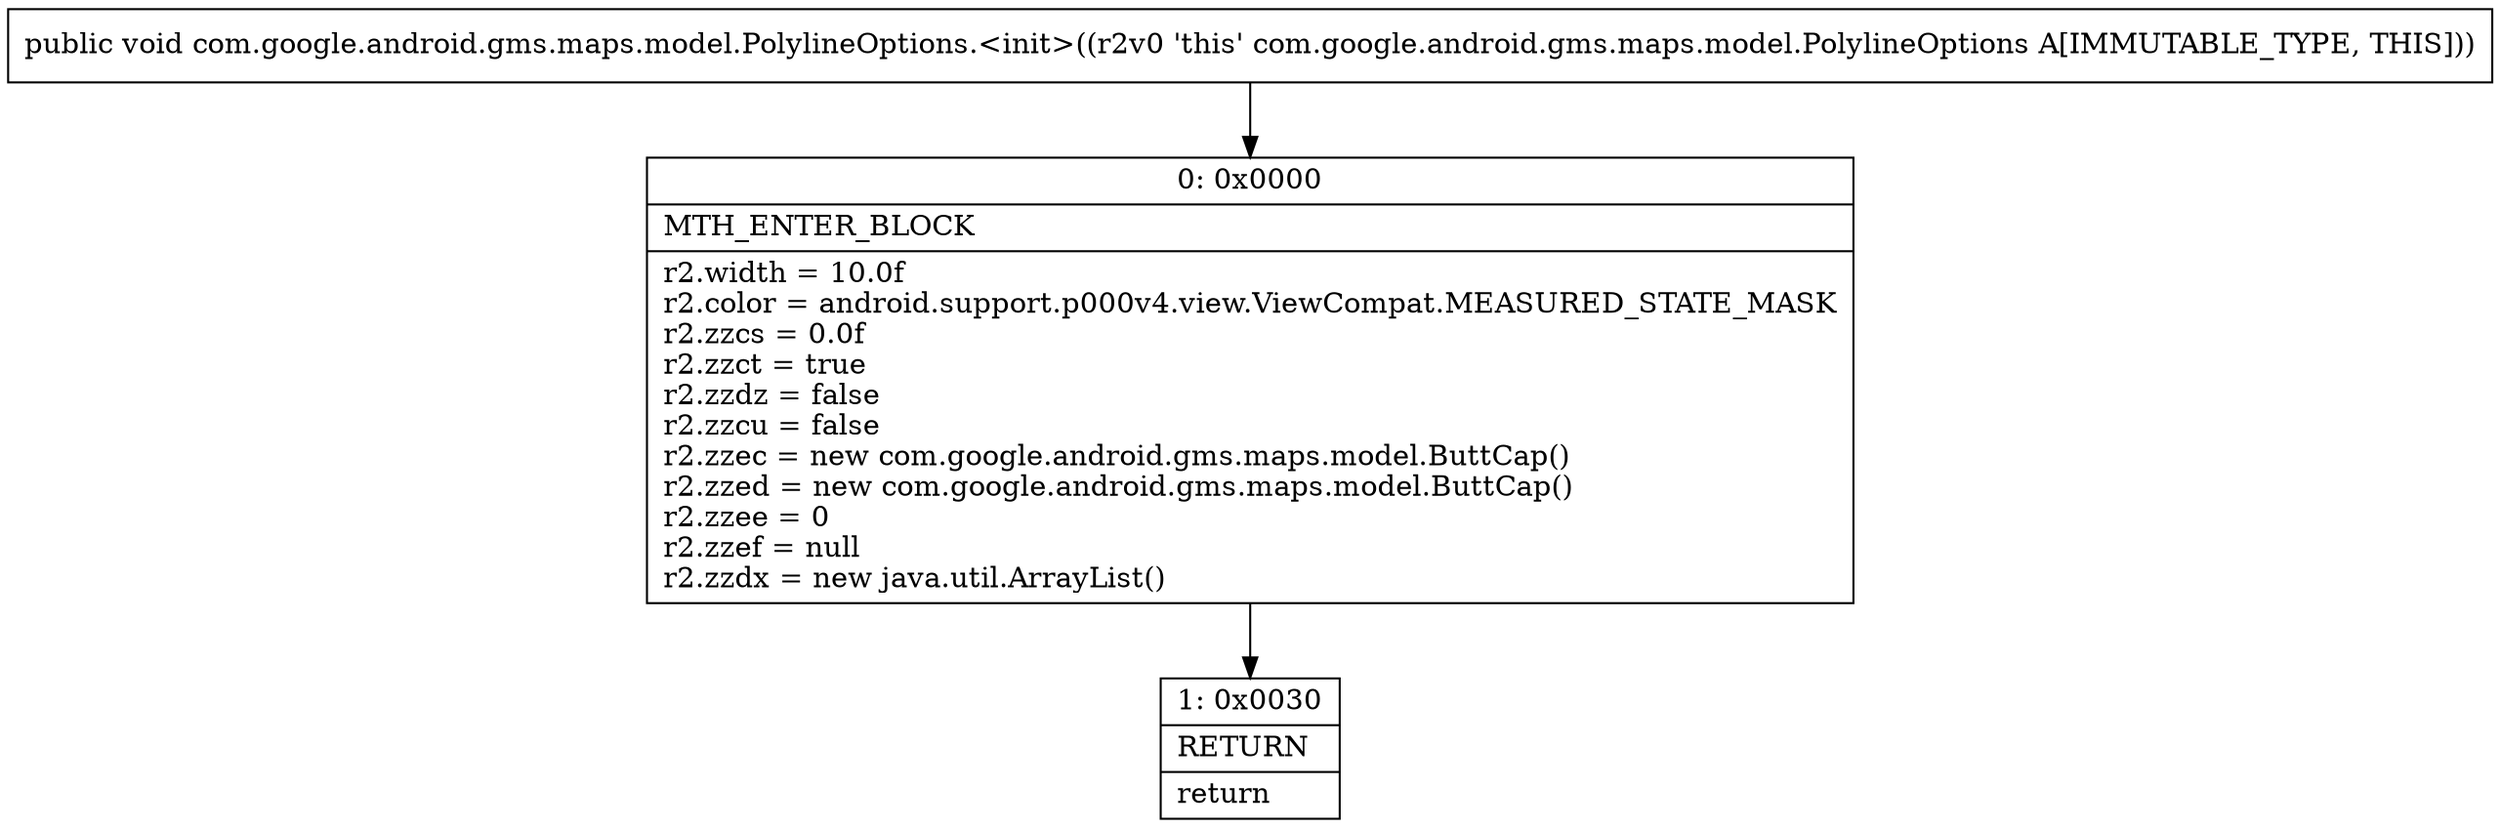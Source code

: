 digraph "CFG forcom.google.android.gms.maps.model.PolylineOptions.\<init\>()V" {
Node_0 [shape=record,label="{0\:\ 0x0000|MTH_ENTER_BLOCK\l|r2.width = 10.0f\lr2.color = android.support.p000v4.view.ViewCompat.MEASURED_STATE_MASK\lr2.zzcs = 0.0f\lr2.zzct = true\lr2.zzdz = false\lr2.zzcu = false\lr2.zzec = new com.google.android.gms.maps.model.ButtCap()\lr2.zzed = new com.google.android.gms.maps.model.ButtCap()\lr2.zzee = 0\lr2.zzef = null\lr2.zzdx = new java.util.ArrayList()\l}"];
Node_1 [shape=record,label="{1\:\ 0x0030|RETURN\l|return\l}"];
MethodNode[shape=record,label="{public void com.google.android.gms.maps.model.PolylineOptions.\<init\>((r2v0 'this' com.google.android.gms.maps.model.PolylineOptions A[IMMUTABLE_TYPE, THIS])) }"];
MethodNode -> Node_0;
Node_0 -> Node_1;
}

